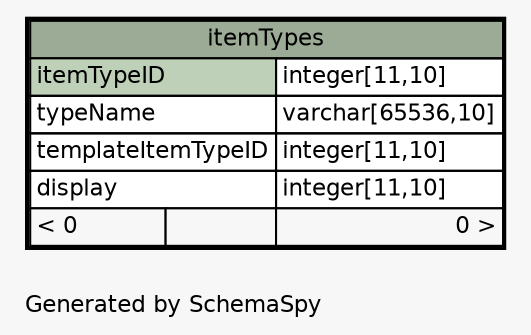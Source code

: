 // dot 2.34.0 on Linux 3.11.6-1-ARCH
// SchemaSpy rev 590
digraph "oneDegreeRelationshipsDiagram" {
  graph [
    rankdir="RL"
    bgcolor="#f7f7f7"
    label="\nGenerated by SchemaSpy"
    labeljust="l"
    nodesep="0.18"
    ranksep="0.46"
    fontname="Helvetica"
    fontsize="11"
  ];
  node [
    fontname="Helvetica"
    fontsize="11"
    shape="plaintext"
  ];
  edge [
    arrowsize="0.8"
  ];
  "itemTypes" [
    label=<
    <TABLE BORDER="2" CELLBORDER="1" CELLSPACING="0" BGCOLOR="#ffffff">
      <TR><TD COLSPAN="3" BGCOLOR="#9bab96" ALIGN="CENTER">itemTypes</TD></TR>
      <TR><TD PORT="itemTypeID" COLSPAN="2" BGCOLOR="#bed1b8" ALIGN="LEFT">itemTypeID</TD><TD PORT="itemTypeID.type" ALIGN="LEFT">integer[11,10]</TD></TR>
      <TR><TD PORT="typeName" COLSPAN="2" ALIGN="LEFT">typeName</TD><TD PORT="typeName.type" ALIGN="LEFT">varchar[65536,10]</TD></TR>
      <TR><TD PORT="templateItemTypeID" COLSPAN="2" ALIGN="LEFT">templateItemTypeID</TD><TD PORT="templateItemTypeID.type" ALIGN="LEFT">integer[11,10]</TD></TR>
      <TR><TD PORT="display" COLSPAN="2" ALIGN="LEFT">display</TD><TD PORT="display.type" ALIGN="LEFT">integer[11,10]</TD></TR>
      <TR><TD ALIGN="LEFT" BGCOLOR="#f7f7f7">&lt; 0</TD><TD ALIGN="RIGHT" BGCOLOR="#f7f7f7">  </TD><TD ALIGN="RIGHT" BGCOLOR="#f7f7f7">0 &gt;</TD></TR>
    </TABLE>>
    URL="itemTypes.html"
    tooltip="itemTypes"
  ];
}
